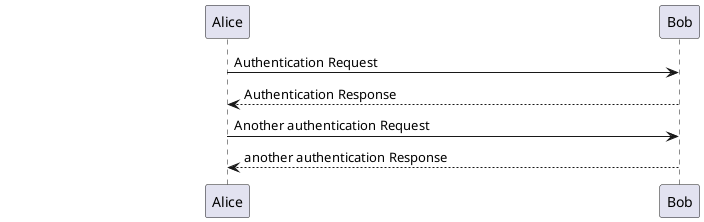 @startuml
'!include ../../../plantuml-styles/plantuml-ae-skinparam-ex.iuml

skinparam ParticipantPadding 200

Alice -> Bob: Authentication Request
Bob --> Alice: Authentication Response

Alice -> Bob: Another authentication Request
Alice <-- Bob: another authentication Response


@enduml